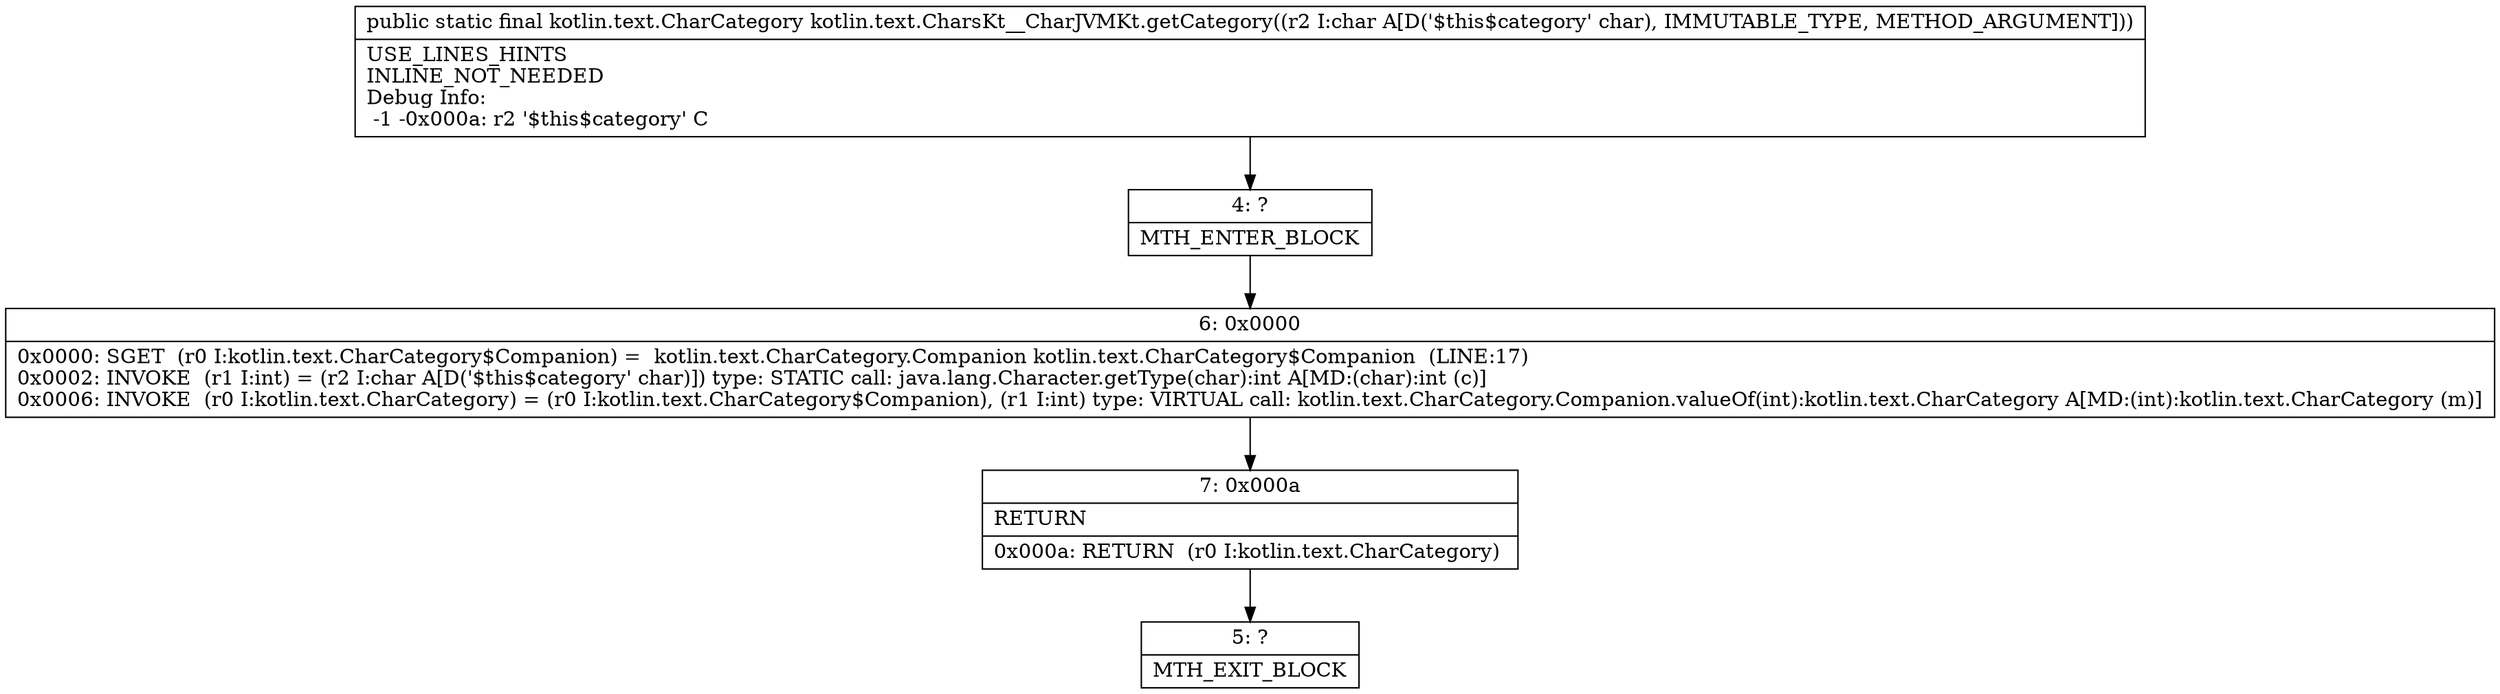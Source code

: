 digraph "CFG forkotlin.text.CharsKt__CharJVMKt.getCategory(C)Lkotlin\/text\/CharCategory;" {
Node_4 [shape=record,label="{4\:\ ?|MTH_ENTER_BLOCK\l}"];
Node_6 [shape=record,label="{6\:\ 0x0000|0x0000: SGET  (r0 I:kotlin.text.CharCategory$Companion) =  kotlin.text.CharCategory.Companion kotlin.text.CharCategory$Companion  (LINE:17)\l0x0002: INVOKE  (r1 I:int) = (r2 I:char A[D('$this$category' char)]) type: STATIC call: java.lang.Character.getType(char):int A[MD:(char):int (c)]\l0x0006: INVOKE  (r0 I:kotlin.text.CharCategory) = (r0 I:kotlin.text.CharCategory$Companion), (r1 I:int) type: VIRTUAL call: kotlin.text.CharCategory.Companion.valueOf(int):kotlin.text.CharCategory A[MD:(int):kotlin.text.CharCategory (m)]\l}"];
Node_7 [shape=record,label="{7\:\ 0x000a|RETURN\l|0x000a: RETURN  (r0 I:kotlin.text.CharCategory) \l}"];
Node_5 [shape=record,label="{5\:\ ?|MTH_EXIT_BLOCK\l}"];
MethodNode[shape=record,label="{public static final kotlin.text.CharCategory kotlin.text.CharsKt__CharJVMKt.getCategory((r2 I:char A[D('$this$category' char), IMMUTABLE_TYPE, METHOD_ARGUMENT]))  | USE_LINES_HINTS\lINLINE_NOT_NEEDED\lDebug Info:\l  \-1 \-0x000a: r2 '$this$category' C\l}"];
MethodNode -> Node_4;Node_4 -> Node_6;
Node_6 -> Node_7;
Node_7 -> Node_5;
}

